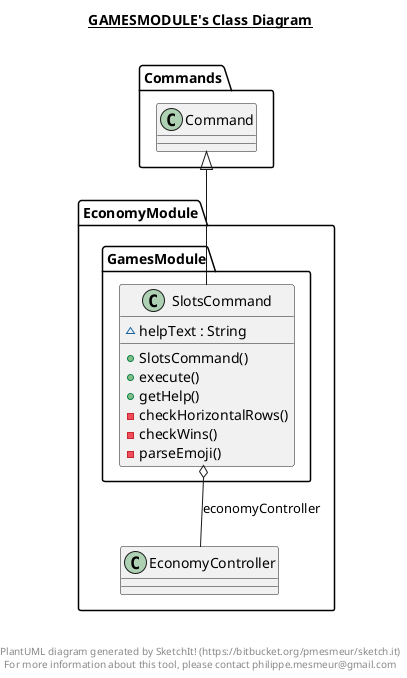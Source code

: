 @startuml

title __GAMESMODULE's Class Diagram__\n

  namespace EconomyModule {
    namespace GamesModule {
      class EconomyModule.GamesModule.SlotsCommand {
          ~ helpText : String
          + SlotsCommand()
          + execute()
          + getHelp()
          - checkHorizontalRows()
          - checkWins()
          - parseEmoji()
      }
    }
  }
  

  EconomyModule.GamesModule.SlotsCommand -up-|> Commands.Command
  EconomyModule.GamesModule.SlotsCommand o-- EconomyModule.EconomyController : economyController


right footer


PlantUML diagram generated by SketchIt! (https://bitbucket.org/pmesmeur/sketch.it)
For more information about this tool, please contact philippe.mesmeur@gmail.com
endfooter

@enduml
